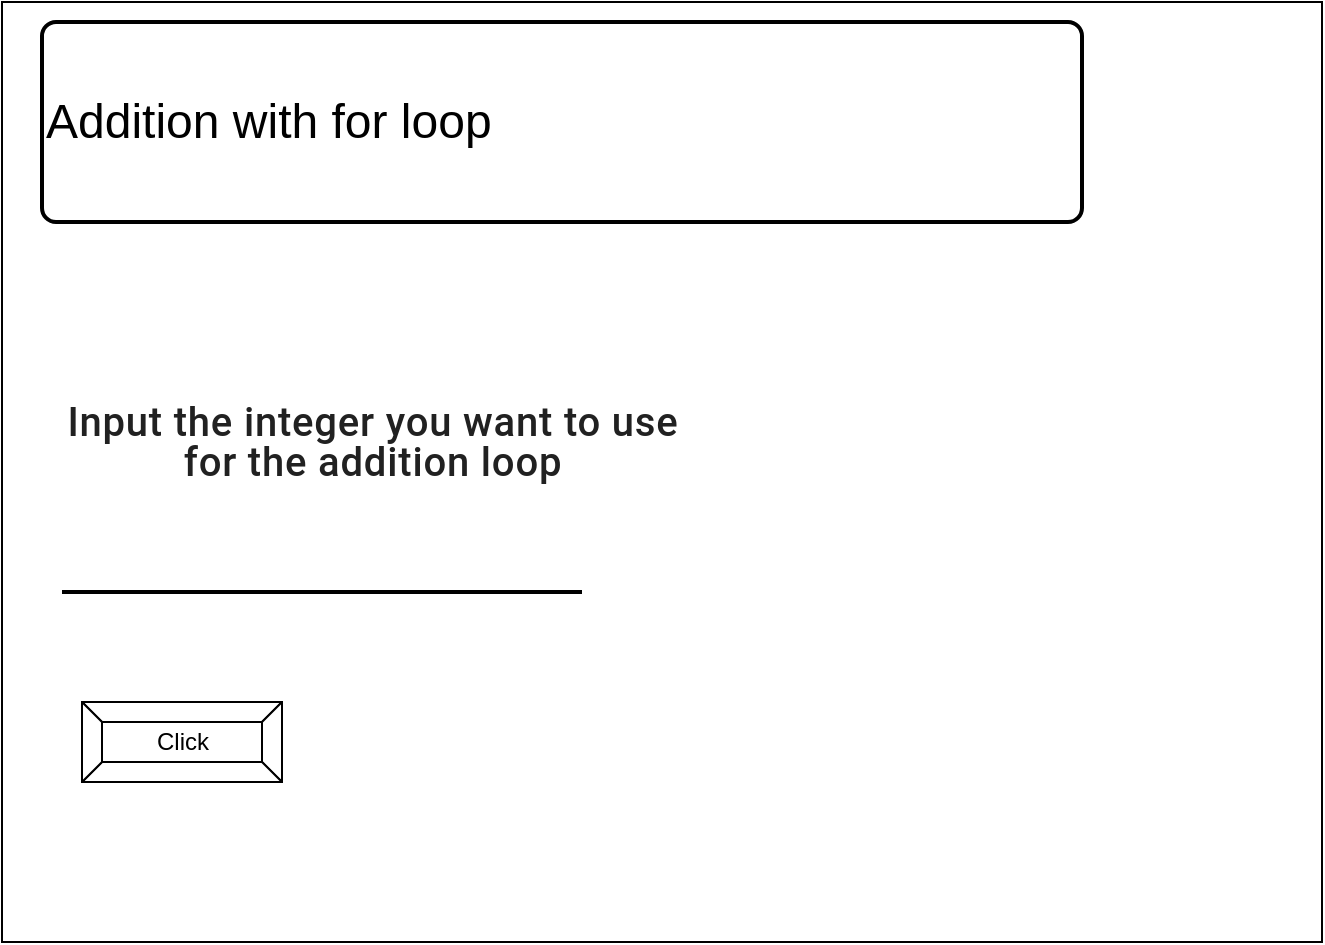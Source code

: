 <mxfile>
    <diagram id="pIaEtrtLPv3HG8r1JEND" name="Page-1">
        <mxGraphModel dx="1314" dy="684" grid="1" gridSize="10" guides="1" tooltips="1" connect="1" arrows="1" fold="1" page="1" pageScale="1" pageWidth="850" pageHeight="1100" math="0" shadow="0">
            <root>
                <mxCell id="0"/>
                <mxCell id="1" parent="0"/>
                <mxCell id="2" value="" style="rounded=0;whiteSpace=wrap;html=1;" parent="1" vertex="1">
                    <mxGeometry x="80" y="80" width="660" height="470" as="geometry"/>
                </mxCell>
                <mxCell id="6" value="Click" style="labelPosition=center;verticalLabelPosition=middle;align=center;html=1;shape=mxgraph.basic.button;dx=10;" parent="1" vertex="1">
                    <mxGeometry x="120" y="430" width="100" height="40" as="geometry"/>
                </mxCell>
                <mxCell id="7" value="" style="line;strokeWidth=2;html=1;" vertex="1" parent="1">
                    <mxGeometry x="110" y="370" width="260" height="10" as="geometry"/>
                </mxCell>
                <mxCell id="10" value="&lt;h5 style=&quot;padding: 0px ; font-size: 20px ; font-weight: 500 ; line-height: 1 ; letter-spacing: 0.02em ; font-family: &amp;#34;roboto&amp;#34; , &amp;#34;helvetica&amp;#34; , &amp;#34;arial&amp;#34; , sans-serif ; margin: 24px 0px 16px ; color: rgba(0 , 0 , 0 , 0.87) ; background-color: rgb(255 , 255 , 255)&quot;&gt;Input the integer you want to use&lt;br&gt;for the addition loop&lt;/h5&gt;" style="text;html=1;align=center;verticalAlign=middle;resizable=0;points=[];autosize=1;strokeColor=none;fillColor=none;" vertex="1" parent="1">
                    <mxGeometry x="105" y="250" width="320" height="90" as="geometry"/>
                </mxCell>
                <mxCell id="11" value="&lt;font style=&quot;font-size: 24px&quot;&gt;Addition with for loop&lt;/font&gt;" style="rounded=1;whiteSpace=wrap;html=1;absoluteArcSize=1;arcSize=14;strokeWidth=2;align=left;" vertex="1" parent="1">
                    <mxGeometry x="100" y="90" width="520" height="100" as="geometry"/>
                </mxCell>
            </root>
        </mxGraphModel>
    </diagram>
</mxfile>
